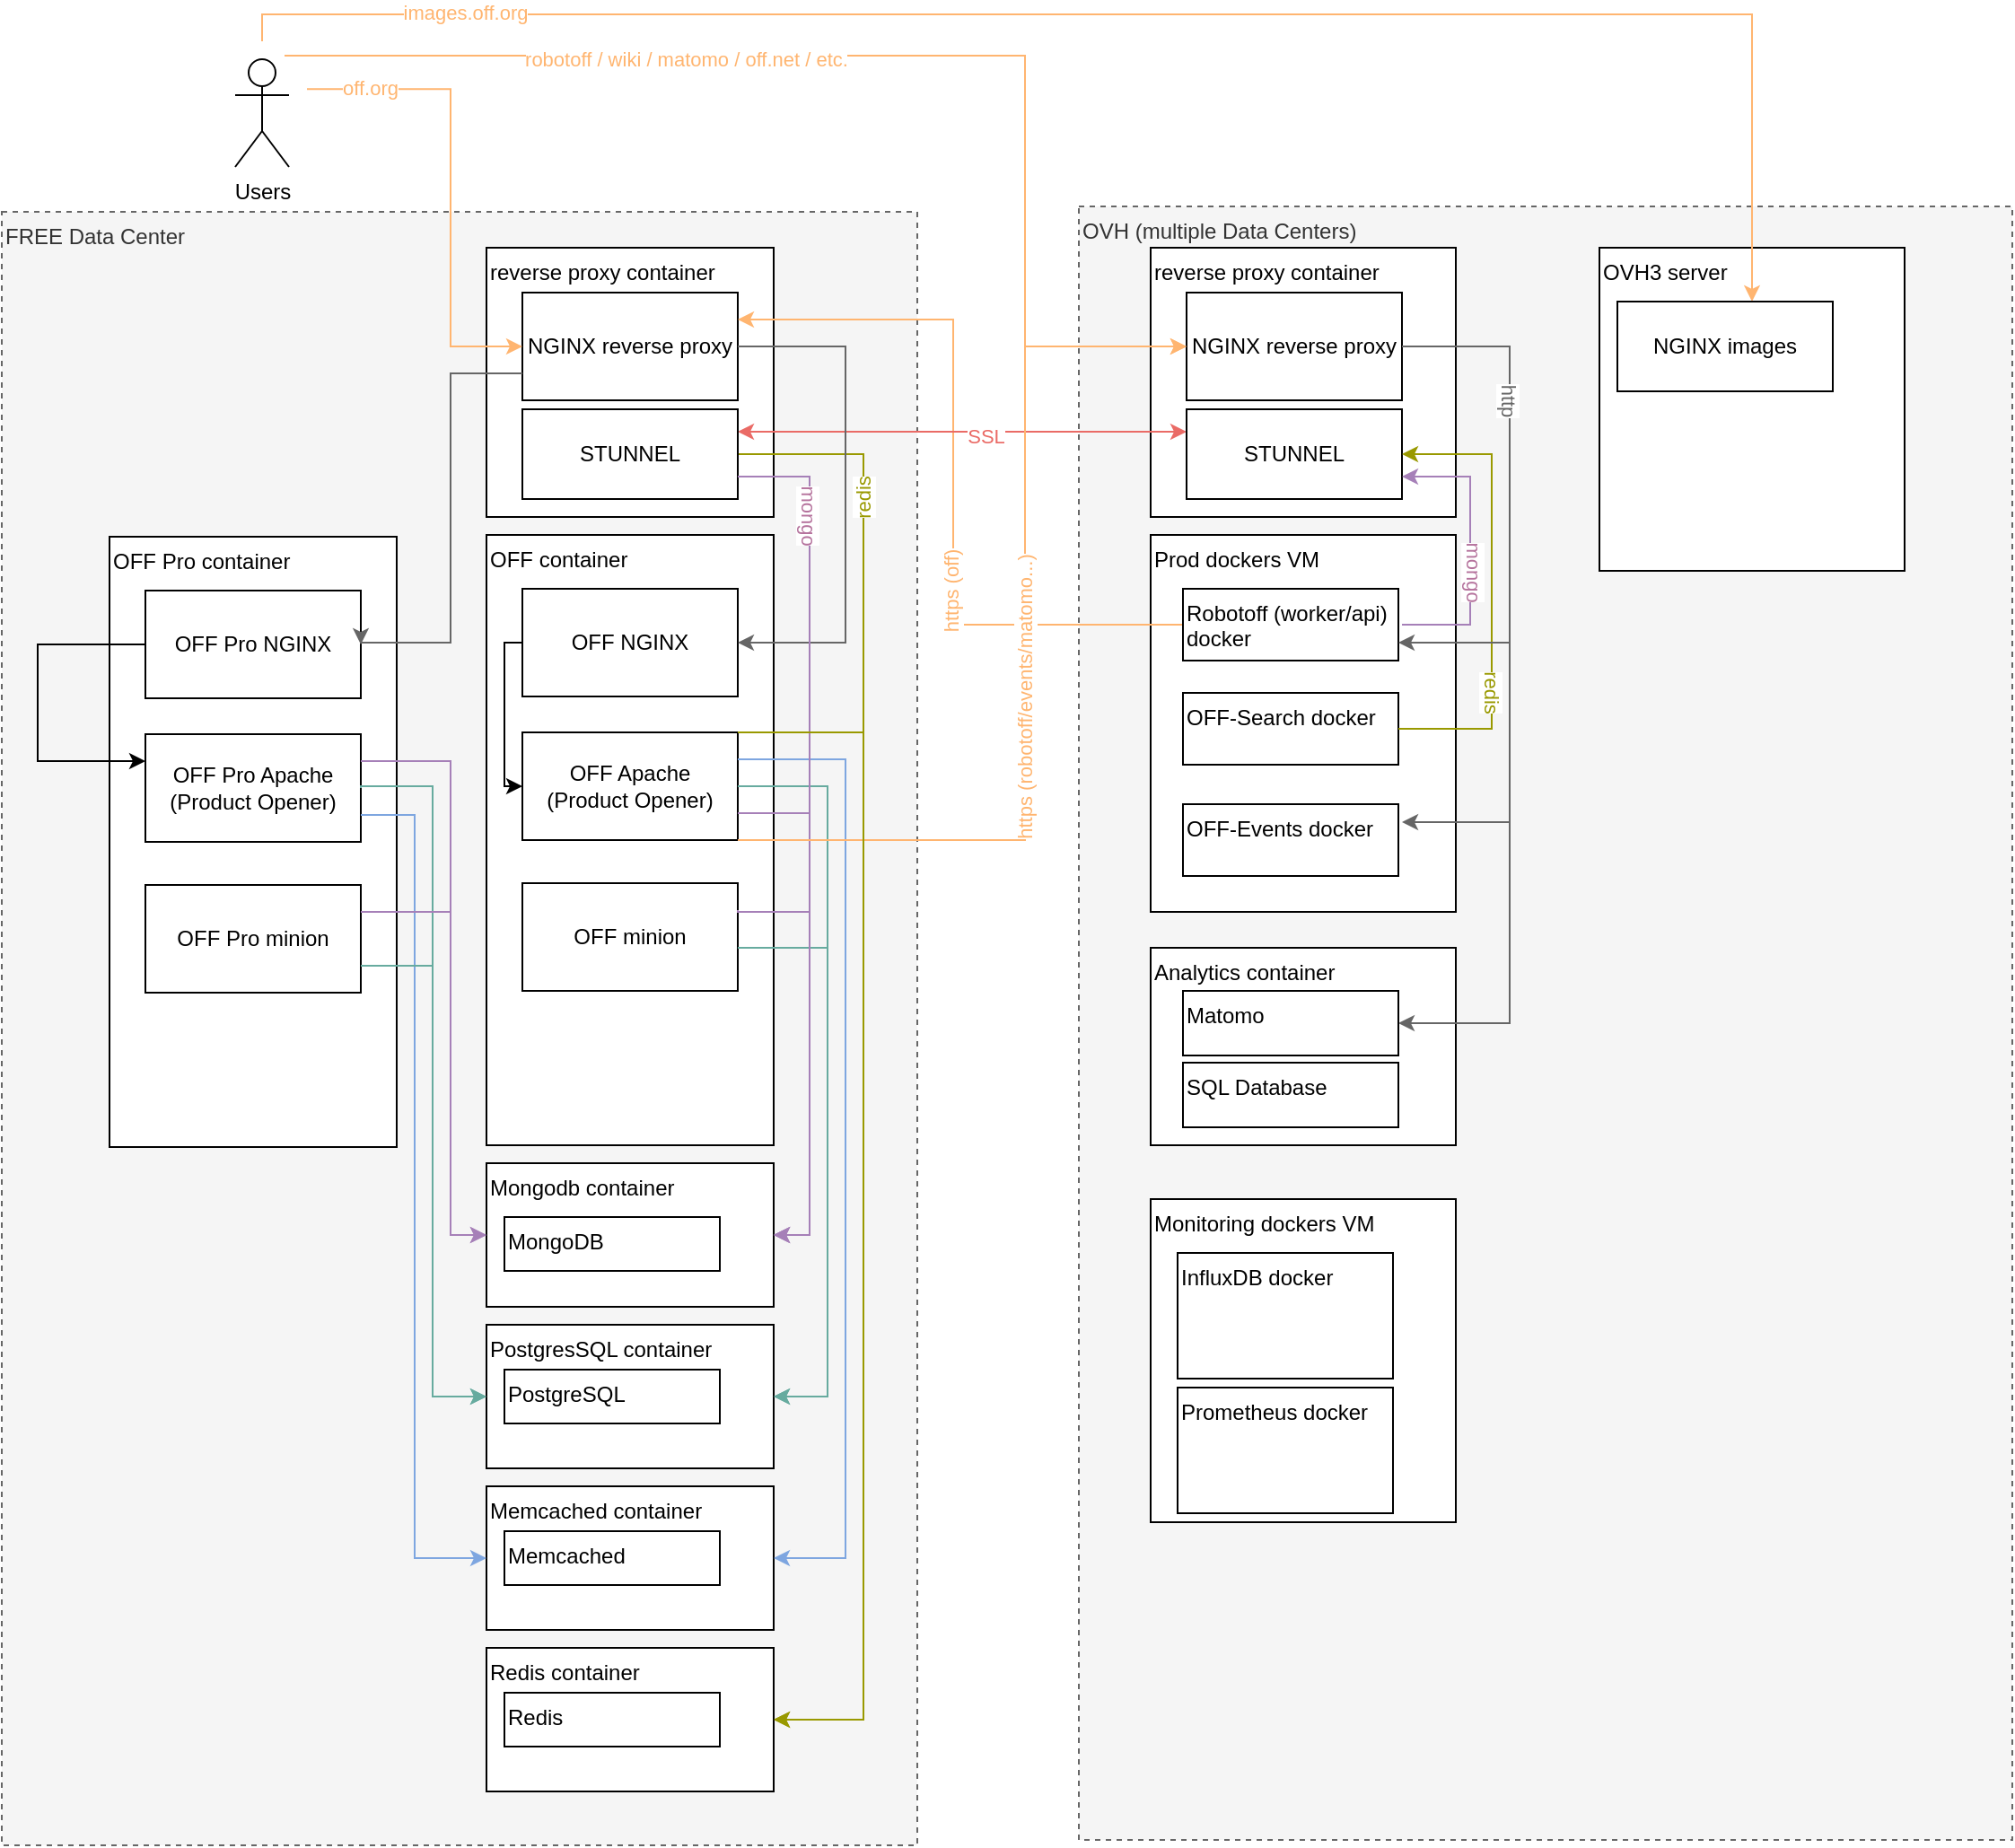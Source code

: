 <mxfile version="20.7.4" type="device"><diagram name="Page-1" id="8LR-lFT1zi9tg1Jh40Lg"><mxGraphModel dx="1024" dy="621" grid="1" gridSize="10" guides="1" tooltips="1" connect="1" arrows="1" fold="1" page="1" pageScale="1" pageWidth="827" pageHeight="1169" math="0" shadow="0"><root><mxCell id="0"/><mxCell id="1" parent="0"/><mxCell id="ETfwTTPlE2CNZkSLivcO-3" value="OVH (multiple Data Centers)" style="rounded=0;whiteSpace=wrap;html=1;dashed=1;fillColor=#f5f5f5;align=left;verticalAlign=top;fontColor=#333333;strokeColor=#666666;" vertex="1" parent="1"><mxGeometry x="810" y="157" width="520" height="910" as="geometry"/></mxCell><mxCell id="ETfwTTPlE2CNZkSLivcO-2" value="FREE Data Center" style="rounded=0;whiteSpace=wrap;html=1;dashed=1;fillColor=#f5f5f5;align=left;verticalAlign=top;fontColor=#333333;strokeColor=#666666;" vertex="1" parent="1"><mxGeometry x="210" y="160" width="510" height="910" as="geometry"/></mxCell><mxCell id="yYa4orSteGnxGABYOPjw-11" value="Prod dockers VM" style="rounded=0;whiteSpace=wrap;html=1;align=left;verticalAlign=top;" parent="1" vertex="1"><mxGeometry x="850" y="340" width="170" height="210" as="geometry"/></mxCell><mxCell id="yYa4orSteGnxGABYOPjw-2" value="reverse proxy container" style="rounded=0;whiteSpace=wrap;html=1;align=left;verticalAlign=top;" parent="1" vertex="1"><mxGeometry x="480" y="180" width="160" height="150" as="geometry"/></mxCell><mxCell id="yYa4orSteGnxGABYOPjw-1" value="NGINX reverse proxy" style="rounded=0;whiteSpace=wrap;html=1;" parent="1" vertex="1"><mxGeometry x="500" y="205" width="120" height="60" as="geometry"/></mxCell><mxCell id="yYa4orSteGnxGABYOPjw-3" value="OFF container&lt;br&gt;" style="rounded=0;whiteSpace=wrap;html=1;align=left;verticalAlign=top;" parent="1" vertex="1"><mxGeometry x="480" y="340" width="160" height="340" as="geometry"/></mxCell><mxCell id="yYa4orSteGnxGABYOPjw-4" value="OFF NGINX" style="rounded=0;whiteSpace=wrap;html=1;" parent="1" vertex="1"><mxGeometry x="500" y="370" width="120" height="60" as="geometry"/></mxCell><mxCell id="ohNa6ZJnyOCeH464Z6VT-34" style="edgeStyle=orthogonalEdgeStyle;rounded=0;orthogonalLoop=1;jettySize=auto;html=1;entryX=1;entryY=0.5;entryDx=0;entryDy=0;strokeColor=#999900;fontColor=#FFB570;startArrow=classic;startFill=1;exitX=1;exitY=0.5;exitDx=0;exitDy=0;endArrow=none;endFill=0;" parent="1" source="ETfwTTPlE2CNZkSLivcO-4" target="yYa4orSteGnxGABYOPjw-18" edge="1"><mxGeometry relative="1" as="geometry"><Array as="points"><mxPoint x="690" y="1000"/><mxPoint x="690" y="295"/></Array></mxGeometry></mxCell><mxCell id="yYa4orSteGnxGABYOPjw-5" value="OFF Apache&lt;br&gt;(Product Opener)" style="rounded=0;whiteSpace=wrap;html=1;" parent="1" vertex="1"><mxGeometry x="500" y="450" width="120" height="60" as="geometry"/></mxCell><mxCell id="yYa4orSteGnxGABYOPjw-6" value="OFF minion" style="rounded=0;whiteSpace=wrap;html=1;" parent="1" vertex="1"><mxGeometry x="500" y="534" width="120" height="60" as="geometry"/></mxCell><mxCell id="yYa4orSteGnxGABYOPjw-7" value="Mongodb container" style="rounded=0;whiteSpace=wrap;html=1;align=left;verticalAlign=top;" parent="1" vertex="1"><mxGeometry x="480" y="690" width="160" height="80" as="geometry"/></mxCell><mxCell id="yYa4orSteGnxGABYOPjw-8" value="PostgresSQL container" style="rounded=0;whiteSpace=wrap;html=1;align=left;verticalAlign=top;" parent="1" vertex="1"><mxGeometry x="480" y="780" width="160" height="80" as="geometry"/></mxCell><mxCell id="yYa4orSteGnxGABYOPjw-9" value="Memcached container" style="rounded=0;whiteSpace=wrap;html=1;align=left;verticalAlign=top;" parent="1" vertex="1"><mxGeometry x="480" y="870" width="160" height="80" as="geometry"/></mxCell><mxCell id="ohNa6ZJnyOCeH464Z6VT-30" style="edgeStyle=orthogonalEdgeStyle;rounded=0;orthogonalLoop=1;jettySize=auto;html=1;entryX=1;entryY=0.25;entryDx=0;entryDy=0;strokeColor=#FFB570;fontColor=#FFB570;startArrow=none;startFill=0;" parent="1" source="yYa4orSteGnxGABYOPjw-10" target="yYa4orSteGnxGABYOPjw-1" edge="1"><mxGeometry relative="1" as="geometry"><Array as="points"><mxPoint x="740" y="390"/><mxPoint x="740" y="220"/></Array></mxGeometry></mxCell><mxCell id="ohNa6ZJnyOCeH464Z6VT-43" value="https (off)" style="edgeLabel;html=1;align=center;verticalAlign=middle;resizable=0;points=[];fontColor=#FFB570;rotation=270;" parent="ohNa6ZJnyOCeH464Z6VT-30" vertex="1" connectable="0"><mxGeometry x="-0.298" y="1" relative="1" as="geometry"><mxPoint as="offset"/></mxGeometry></mxCell><mxCell id="yYa4orSteGnxGABYOPjw-10" value="Robotoff (worker/api) docker" style="rounded=0;whiteSpace=wrap;html=1;align=left;verticalAlign=top;" parent="1" vertex="1"><mxGeometry x="868" y="370" width="120" height="40" as="geometry"/></mxCell><mxCell id="yYa4orSteGnxGABYOPjw-12" value="Monitoring dockers VM" style="rounded=0;whiteSpace=wrap;html=1;align=left;verticalAlign=top;" parent="1" vertex="1"><mxGeometry x="850" y="710" width="170" height="180" as="geometry"/></mxCell><mxCell id="yYa4orSteGnxGABYOPjw-13" value="InfluxDB docker" style="rounded=0;whiteSpace=wrap;html=1;align=left;verticalAlign=top;" parent="1" vertex="1"><mxGeometry x="865" y="740" width="120" height="70" as="geometry"/></mxCell><mxCell id="yYa4orSteGnxGABYOPjw-14" value="reverse proxy container" style="rounded=0;whiteSpace=wrap;html=1;align=left;verticalAlign=top;" parent="1" vertex="1"><mxGeometry x="850" y="180" width="170" height="150" as="geometry"/></mxCell><mxCell id="yYa4orSteGnxGABYOPjw-16" value="NGINX reverse proxy" style="rounded=0;whiteSpace=wrap;html=1;" parent="1" vertex="1"><mxGeometry x="870" y="205" width="120" height="60" as="geometry"/></mxCell><mxCell id="ohNa6ZJnyOCeH464Z6VT-17" style="edgeStyle=orthogonalEdgeStyle;rounded=0;orthogonalLoop=1;jettySize=auto;html=1;entryX=1;entryY=0.25;entryDx=0;entryDy=0;strokeColor=#EA6B66;startArrow=classic;startFill=1;exitX=0;exitY=0.25;exitDx=0;exitDy=0;" parent="1" source="yYa4orSteGnxGABYOPjw-17" target="yYa4orSteGnxGABYOPjw-18" edge="1"><mxGeometry relative="1" as="geometry"/></mxCell><mxCell id="ohNa6ZJnyOCeH464Z6VT-44" value="SSL" style="edgeLabel;html=1;align=center;verticalAlign=middle;resizable=0;points=[];fontColor=#EA6B66;" parent="ohNa6ZJnyOCeH464Z6VT-17" vertex="1" connectable="0"><mxGeometry x="-0.1" y="2" relative="1" as="geometry"><mxPoint as="offset"/></mxGeometry></mxCell><mxCell id="yYa4orSteGnxGABYOPjw-17" value="STUNNEL" style="rounded=0;whiteSpace=wrap;html=1;" parent="1" vertex="1"><mxGeometry x="870" y="270" width="120" height="50" as="geometry"/></mxCell><mxCell id="yYa4orSteGnxGABYOPjw-18" value="STUNNEL" style="rounded=0;whiteSpace=wrap;html=1;" parent="1" vertex="1"><mxGeometry x="500" y="270" width="120" height="50" as="geometry"/></mxCell><mxCell id="ohNa6ZJnyOCeH464Z6VT-1" value="OFF Pro container" style="rounded=0;whiteSpace=wrap;html=1;align=left;verticalAlign=top;" parent="1" vertex="1"><mxGeometry x="270" y="341" width="160" height="340" as="geometry"/></mxCell><mxCell id="ohNa6ZJnyOCeH464Z6VT-2" value="OFF Pro NGINX" style="rounded=0;whiteSpace=wrap;html=1;" parent="1" vertex="1"><mxGeometry x="290" y="371" width="120" height="60" as="geometry"/></mxCell><mxCell id="ohNa6ZJnyOCeH464Z6VT-3" value="OFF Pro Apache&lt;br&gt;(Product Opener)" style="rounded=0;whiteSpace=wrap;html=1;" parent="1" vertex="1"><mxGeometry x="290" y="451" width="120" height="60" as="geometry"/></mxCell><mxCell id="ohNa6ZJnyOCeH464Z6VT-4" value="OFF Pro minion" style="rounded=0;whiteSpace=wrap;html=1;" parent="1" vertex="1"><mxGeometry x="290" y="535" width="120" height="60" as="geometry"/></mxCell><mxCell id="ohNa6ZJnyOCeH464Z6VT-5" value="" style="endArrow=classic;html=1;rounded=0;entryX=0;entryY=0.5;entryDx=0;entryDy=0;exitX=1;exitY=0.333;exitDx=0;exitDy=0;exitPerimeter=0;strokeColor=#FFB570;edgeStyle=orthogonalEdgeStyle;" parent="1" source="ohNa6ZJnyOCeH464Z6VT-6" target="yYa4orSteGnxGABYOPjw-1" edge="1"><mxGeometry width="50" height="50" relative="1" as="geometry"><mxPoint x="380" y="235" as="sourcePoint"/><mxPoint x="435" y="130" as="targetPoint"/><Array as="points"><mxPoint x="460" y="92"/><mxPoint x="460" y="235"/></Array></mxGeometry></mxCell><mxCell id="ETfwTTPlE2CNZkSLivcO-18" value="off.org" style="edgeLabel;html=1;align=center;verticalAlign=middle;resizable=0;points=[];fontColor=#FFB570;" vertex="1" connectable="0" parent="ohNa6ZJnyOCeH464Z6VT-5"><mxGeometry x="-0.531" y="1" relative="1" as="geometry"><mxPoint x="-27" as="offset"/></mxGeometry></mxCell><mxCell id="ohNa6ZJnyOCeH464Z6VT-6" value="Users" style="shape=umlActor;verticalLabelPosition=bottom;verticalAlign=top;html=1;outlineConnect=0;perimeterSpacing=10;" parent="1" vertex="1"><mxGeometry x="340" y="75" width="30" height="60" as="geometry"/></mxCell><mxCell id="ohNa6ZJnyOCeH464Z6VT-8" value="" style="endArrow=classic;html=1;rounded=0;exitX=1;exitY=0.5;exitDx=0;exitDy=0;entryX=1;entryY=0.5;entryDx=0;entryDy=0;edgeStyle=orthogonalEdgeStyle;strokeColor=#666666;" parent="1" source="yYa4orSteGnxGABYOPjw-1" target="yYa4orSteGnxGABYOPjw-4" edge="1"><mxGeometry width="50" height="50" relative="1" as="geometry"><mxPoint x="630" y="550" as="sourcePoint"/><mxPoint x="680" y="500" as="targetPoint"/><Array as="points"><mxPoint x="680" y="235"/><mxPoint x="680" y="400"/></Array></mxGeometry></mxCell><mxCell id="ohNa6ZJnyOCeH464Z6VT-9" value="" style="endArrow=classic;html=1;rounded=0;exitX=0;exitY=0.5;exitDx=0;exitDy=0;entryX=0;entryY=0.5;entryDx=0;entryDy=0;strokeColor=default;edgeStyle=orthogonalEdgeStyle;" parent="1" source="yYa4orSteGnxGABYOPjw-4" target="yYa4orSteGnxGABYOPjw-5" edge="1"><mxGeometry width="50" height="50" relative="1" as="geometry"><mxPoint x="630" y="245" as="sourcePoint"/><mxPoint x="630" y="410" as="targetPoint"/></mxGeometry></mxCell><mxCell id="ohNa6ZJnyOCeH464Z6VT-10" value="" style="endArrow=classic;html=1;rounded=0;exitX=1;exitY=0.5;exitDx=0;exitDy=0;entryX=1;entryY=0.5;entryDx=0;entryDy=0;edgeStyle=orthogonalEdgeStyle;strokeColor=#67AB9F;" parent="1" target="yYa4orSteGnxGABYOPjw-8" edge="1"><mxGeometry width="50" height="50" relative="1" as="geometry"><mxPoint x="620" y="570" as="sourcePoint"/><mxPoint x="620" y="735" as="targetPoint"/><Array as="points"><mxPoint x="670" y="570"/><mxPoint x="670" y="820"/></Array></mxGeometry></mxCell><mxCell id="ohNa6ZJnyOCeH464Z6VT-11" value="" style="endArrow=classic;html=1;rounded=0;exitX=1;exitY=0.5;exitDx=0;exitDy=0;edgeStyle=orthogonalEdgeStyle;strokeColor=#67AB9F;entryX=1;entryY=0.5;entryDx=0;entryDy=0;" parent="1" source="yYa4orSteGnxGABYOPjw-5" edge="1" target="yYa4orSteGnxGABYOPjw-8"><mxGeometry width="50" height="50" relative="1" as="geometry"><mxPoint x="630" y="580" as="sourcePoint"/><mxPoint x="640" y="860" as="targetPoint"/><Array as="points"><mxPoint x="670" y="480"/><mxPoint x="670" y="820"/></Array></mxGeometry></mxCell><mxCell id="ohNa6ZJnyOCeH464Z6VT-12" value="" style="endArrow=classic;html=1;rounded=0;exitX=1;exitY=0.75;exitDx=0;exitDy=0;edgeStyle=orthogonalEdgeStyle;strokeColor=#A680B8;entryX=1;entryY=0.5;entryDx=0;entryDy=0;" parent="1" source="yYa4orSteGnxGABYOPjw-5" target="yYa4orSteGnxGABYOPjw-7" edge="1"><mxGeometry width="50" height="50" relative="1" as="geometry"><mxPoint x="630" y="490" as="sourcePoint"/><mxPoint x="650" y="870" as="targetPoint"/><Array as="points"><mxPoint x="660" y="495"/><mxPoint x="660" y="730"/></Array></mxGeometry></mxCell><mxCell id="ohNa6ZJnyOCeH464Z6VT-13" value="" style="endArrow=classic;html=1;rounded=0;exitX=1;exitY=0.25;exitDx=0;exitDy=0;edgeStyle=orthogonalEdgeStyle;strokeColor=#7EA6E0;entryX=1;entryY=0.5;entryDx=0;entryDy=0;" parent="1" source="yYa4orSteGnxGABYOPjw-5" target="yYa4orSteGnxGABYOPjw-9" edge="1"><mxGeometry width="50" height="50" relative="1" as="geometry"><mxPoint x="620" y="500" as="sourcePoint"/><mxPoint x="640" y="785" as="targetPoint"/><Array as="points"><mxPoint x="680" y="465"/><mxPoint x="680" y="910"/></Array></mxGeometry></mxCell><mxCell id="ohNa6ZJnyOCeH464Z6VT-15" value="" style="endArrow=classic;html=1;rounded=0;exitX=1;exitY=0.75;exitDx=0;exitDy=0;edgeStyle=orthogonalEdgeStyle;strokeColor=#A680B8;entryX=1;entryY=0.5;entryDx=0;entryDy=0;" parent="1" source="yYa4orSteGnxGABYOPjw-18" edge="1" target="yYa4orSteGnxGABYOPjw-7"><mxGeometry width="50" height="50" relative="1" as="geometry"><mxPoint x="620" y="500" as="sourcePoint"/><mxPoint x="640" y="730" as="targetPoint"/><Array as="points"><mxPoint x="660" y="308"/><mxPoint x="660" y="730"/></Array></mxGeometry></mxCell><mxCell id="ohNa6ZJnyOCeH464Z6VT-39" value="mongo" style="edgeLabel;html=1;align=center;verticalAlign=middle;resizable=0;points=[];fontColor=#B5739D;rotation=90;" parent="ohNa6ZJnyOCeH464Z6VT-15" vertex="1" connectable="0"><mxGeometry x="-0.752" y="-2" relative="1" as="geometry"><mxPoint x="2" y="1" as="offset"/></mxGeometry></mxCell><mxCell id="ohNa6ZJnyOCeH464Z6VT-16" value="" style="endArrow=classic;html=1;rounded=0;edgeStyle=orthogonalEdgeStyle;strokeColor=#A680B8;entryX=1;entryY=0.75;entryDx=0;entryDy=0;" parent="1" target="yYa4orSteGnxGABYOPjw-17" edge="1"><mxGeometry width="50" height="50" relative="1" as="geometry"><mxPoint x="990" y="390" as="sourcePoint"/><mxPoint x="1008" y="738.5" as="targetPoint"/><Array as="points"><mxPoint x="1028" y="390"/><mxPoint x="1028" y="308"/></Array></mxGeometry></mxCell><mxCell id="ohNa6ZJnyOCeH464Z6VT-29" value="&lt;font color=&quot;#b5739d&quot;&gt;mongo&lt;/font&gt;" style="edgeLabel;html=1;align=center;verticalAlign=middle;resizable=0;points=[];rotation=90;" parent="ohNa6ZJnyOCeH464Z6VT-16" vertex="1" connectable="0"><mxGeometry x="-0.356" y="2" relative="1" as="geometry"><mxPoint x="4" y="-17" as="offset"/></mxGeometry></mxCell><mxCell id="ohNa6ZJnyOCeH464Z6VT-18" value="OFF-Search docker" style="rounded=0;whiteSpace=wrap;html=1;align=left;verticalAlign=top;" parent="1" vertex="1"><mxGeometry x="868" y="428" width="120" height="40" as="geometry"/></mxCell><mxCell id="ohNa6ZJnyOCeH464Z6VT-19" value="Prometheus docker" style="rounded=0;whiteSpace=wrap;html=1;align=left;verticalAlign=top;" parent="1" vertex="1"><mxGeometry x="865" y="815" width="120" height="70" as="geometry"/></mxCell><mxCell id="ohNa6ZJnyOCeH464Z6VT-20" value="OFF-Events docker" style="rounded=0;whiteSpace=wrap;html=1;align=left;verticalAlign=top;" parent="1" vertex="1"><mxGeometry x="868" y="490" width="120" height="40" as="geometry"/></mxCell><mxCell id="ohNa6ZJnyOCeH464Z6VT-21" value="" style="endArrow=classic;html=1;rounded=0;edgeStyle=orthogonalEdgeStyle;strokeColor=#A680B8;entryX=0;entryY=0.5;entryDx=0;entryDy=0;exitX=1;exitY=0.25;exitDx=0;exitDy=0;" parent="1" source="ohNa6ZJnyOCeH464Z6VT-3" target="yYa4orSteGnxGABYOPjw-7" edge="1"><mxGeometry width="50" height="50" relative="1" as="geometry"><mxPoint x="430" y="410" as="sourcePoint"/><mxPoint x="450" y="865" as="targetPoint"/><Array as="points"><mxPoint x="460" y="466"/><mxPoint x="460" y="730"/></Array></mxGeometry></mxCell><mxCell id="ohNa6ZJnyOCeH464Z6VT-22" value="" style="endArrow=classic;html=1;rounded=0;exitX=1;exitY=0.5;exitDx=0;exitDy=0;edgeStyle=orthogonalEdgeStyle;strokeColor=#67AB9F;entryX=0;entryY=0.5;entryDx=0;entryDy=0;" parent="1" source="ohNa6ZJnyOCeH464Z6VT-3" target="yYa4orSteGnxGABYOPjw-8" edge="1"><mxGeometry width="50" height="50" relative="1" as="geometry"><mxPoint x="410" y="490" as="sourcePoint"/><mxPoint x="430" y="870" as="targetPoint"/><Array as="points"><mxPoint x="450" y="480"/><mxPoint x="450" y="820"/></Array></mxGeometry></mxCell><mxCell id="ohNa6ZJnyOCeH464Z6VT-23" value="" style="endArrow=classic;html=1;rounded=0;exitX=1;exitY=0.75;exitDx=0;exitDy=0;edgeStyle=orthogonalEdgeStyle;strokeColor=#7EA6E0;entryX=0;entryY=0.5;entryDx=0;entryDy=0;" parent="1" source="ohNa6ZJnyOCeH464Z6VT-3" target="yYa4orSteGnxGABYOPjw-9" edge="1"><mxGeometry width="50" height="50" relative="1" as="geometry"><mxPoint x="410.0" y="490" as="sourcePoint"/><mxPoint x="430.0" y="985" as="targetPoint"/><Array as="points"><mxPoint x="440" y="496"/><mxPoint x="440" y="910"/></Array></mxGeometry></mxCell><mxCell id="ohNa6ZJnyOCeH464Z6VT-24" value="" style="endArrow=classic;html=1;rounded=0;edgeStyle=orthogonalEdgeStyle;strokeColor=#67AB9F;exitX=1;exitY=0.75;exitDx=0;exitDy=0;entryX=0;entryY=0.5;entryDx=0;entryDy=0;" parent="1" source="ohNa6ZJnyOCeH464Z6VT-4" edge="1" target="yYa4orSteGnxGABYOPjw-8"><mxGeometry width="50" height="50" relative="1" as="geometry"><mxPoint x="410" y="570" as="sourcePoint"/><mxPoint x="480" y="860" as="targetPoint"/><Array as="points"><mxPoint x="450" y="580"/><mxPoint x="450" y="820"/></Array></mxGeometry></mxCell><mxCell id="ohNa6ZJnyOCeH464Z6VT-25" value="" style="endArrow=classic;html=1;rounded=0;edgeStyle=orthogonalEdgeStyle;strokeColor=#A680B8;entryX=0;entryY=0.5;entryDx=0;entryDy=0;exitX=1;exitY=0.25;exitDx=0;exitDy=0;" parent="1" source="ohNa6ZJnyOCeH464Z6VT-4" target="yYa4orSteGnxGABYOPjw-7" edge="1"><mxGeometry width="50" height="50" relative="1" as="geometry"><mxPoint x="420.0" y="476.0" as="sourcePoint"/><mxPoint x="490.0" y="760" as="targetPoint"/><Array as="points"><mxPoint x="460" y="550"/><mxPoint x="460" y="730"/></Array></mxGeometry></mxCell><mxCell id="ohNa6ZJnyOCeH464Z6VT-26" value="" style="endArrow=classic;html=1;rounded=0;exitX=1;exitY=0.25;exitDx=0;exitDy=0;edgeStyle=orthogonalEdgeStyle;strokeColor=#A680B8;entryX=1;entryY=0.5;entryDx=0;entryDy=0;" parent="1" source="yYa4orSteGnxGABYOPjw-6" target="yYa4orSteGnxGABYOPjw-7" edge="1"><mxGeometry width="50" height="50" relative="1" as="geometry"><mxPoint x="630.0" y="505" as="sourcePoint"/><mxPoint x="650.0" y="760" as="targetPoint"/><Array as="points"><mxPoint x="620" y="550"/><mxPoint x="660" y="550"/><mxPoint x="660" y="730"/></Array></mxGeometry></mxCell><mxCell id="ohNa6ZJnyOCeH464Z6VT-27" value="" style="endArrow=classic;html=1;rounded=0;exitX=0;exitY=0.5;exitDx=0;exitDy=0;entryX=0;entryY=0.25;entryDx=0;entryDy=0;strokeColor=default;edgeStyle=orthogonalEdgeStyle;" parent="1" source="ohNa6ZJnyOCeH464Z6VT-2" target="ohNa6ZJnyOCeH464Z6VT-3" edge="1"><mxGeometry width="50" height="50" relative="1" as="geometry"><mxPoint x="510" y="410" as="sourcePoint"/><mxPoint x="510" y="490" as="targetPoint"/><Array as="points"><mxPoint x="230" y="401"/><mxPoint x="230" y="466"/></Array></mxGeometry></mxCell><mxCell id="ohNa6ZJnyOCeH464Z6VT-28" value="" style="endArrow=classic;html=1;rounded=0;exitX=0;exitY=0.75;exitDx=0;exitDy=0;entryX=1;entryY=0.5;entryDx=0;entryDy=0;edgeStyle=orthogonalEdgeStyle;strokeColor=#666666;" parent="1" source="yYa4orSteGnxGABYOPjw-1" target="ohNa6ZJnyOCeH464Z6VT-2" edge="1"><mxGeometry width="50" height="50" relative="1" as="geometry"><mxPoint x="400" y="260" as="sourcePoint"/><mxPoint x="400" y="425" as="targetPoint"/><Array as="points"><mxPoint x="460" y="250"/><mxPoint x="460" y="400"/></Array></mxGeometry></mxCell><mxCell id="ohNa6ZJnyOCeH464Z6VT-33" value="" style="endArrow=classic;html=1;rounded=0;strokeColor=#FFB570;fontColor=#FFB570;edgeStyle=orthogonalEdgeStyle;entryX=0;entryY=0.5;entryDx=0;entryDy=0;exitX=1;exitY=1;exitDx=0;exitDy=0;" parent="1" source="yYa4orSteGnxGABYOPjw-5" edge="1" target="yYa4orSteGnxGABYOPjw-16"><mxGeometry width="50" height="50" relative="1" as="geometry"><mxPoint x="660" y="509.98" as="sourcePoint"/><mxPoint x="850.0" y="234.98" as="targetPoint"/><Array as="points"><mxPoint x="780" y="510"/><mxPoint x="780" y="235"/></Array></mxGeometry></mxCell><mxCell id="ohNa6ZJnyOCeH464Z6VT-42" value="https (robotoff/events/matomo...)" style="edgeLabel;html=1;align=center;verticalAlign=middle;resizable=0;points=[];fontColor=#FFB570;rotation=270;" parent="ohNa6ZJnyOCeH464Z6VT-33" vertex="1" connectable="0"><mxGeometry x="-0.5" y="-2" relative="1" as="geometry"><mxPoint x="28" y="-81" as="offset"/></mxGeometry></mxCell><mxCell id="ohNa6ZJnyOCeH464Z6VT-37" style="edgeStyle=orthogonalEdgeStyle;rounded=0;orthogonalLoop=1;jettySize=auto;html=1;strokeColor=#999900;fontColor=#FFB570;startArrow=classic;startFill=1;exitX=1;exitY=0.5;exitDx=0;exitDy=0;entryX=1;entryY=0.5;entryDx=0;entryDy=0;endArrow=none;endFill=0;" parent="1" source="yYa4orSteGnxGABYOPjw-17" target="ohNa6ZJnyOCeH464Z6VT-18" edge="1"><mxGeometry relative="1" as="geometry"><mxPoint x="990.03" y="581.25" as="sourcePoint"/><mxPoint x="990" y="440" as="targetPoint"/><Array as="points"><mxPoint x="1040" y="295"/><mxPoint x="1040" y="448"/></Array></mxGeometry></mxCell><mxCell id="ohNa6ZJnyOCeH464Z6VT-38" value="redis" style="edgeLabel;html=1;align=center;verticalAlign=middle;resizable=0;points=[];fontColor=#999900;rotation=90;" parent="ohNa6ZJnyOCeH464Z6VT-37" vertex="1" connectable="0"><mxGeometry x="0.318" y="-1" relative="1" as="geometry"><mxPoint x="1" y="14" as="offset"/></mxGeometry></mxCell><mxCell id="ohNa6ZJnyOCeH464Z6VT-40" value="" style="endArrow=classic;html=1;rounded=0;exitX=1;exitY=0.5;exitDx=0;exitDy=0;entryX=1;entryY=0.75;entryDx=0;entryDy=0;edgeStyle=orthogonalEdgeStyle;strokeColor=#666666;" parent="1" source="yYa4orSteGnxGABYOPjw-16" target="yYa4orSteGnxGABYOPjw-10" edge="1"><mxGeometry width="50" height="50" relative="1" as="geometry"><mxPoint x="990.0" y="230" as="sourcePoint"/><mxPoint x="990.0" y="395" as="targetPoint"/><Array as="points"><mxPoint x="1050" y="235"/><mxPoint x="1050" y="400"/></Array></mxGeometry></mxCell><mxCell id="ohNa6ZJnyOCeH464Z6VT-41" value="" style="endArrow=classic;html=1;rounded=0;edgeStyle=orthogonalEdgeStyle;strokeColor=#666666;exitX=1;exitY=0.5;exitDx=0;exitDy=0;" parent="1" source="yYa4orSteGnxGABYOPjw-16" edge="1"><mxGeometry width="50" height="50" relative="1" as="geometry"><mxPoint x="990" y="230" as="sourcePoint"/><mxPoint x="990" y="500" as="targetPoint"/><Array as="points"><mxPoint x="1050" y="235"/><mxPoint x="1050" y="500"/></Array></mxGeometry></mxCell><mxCell id="ohNa6ZJnyOCeH464Z6VT-45" value="Analytics container" style="rounded=0;whiteSpace=wrap;html=1;align=left;verticalAlign=top;" parent="1" vertex="1"><mxGeometry x="850" y="570" width="170" height="110" as="geometry"/></mxCell><mxCell id="ohNa6ZJnyOCeH464Z6VT-46" value="" style="endArrow=classic;html=1;rounded=0;edgeStyle=orthogonalEdgeStyle;strokeColor=#666666;exitX=1;exitY=0.5;exitDx=0;exitDy=0;entryX=1;entryY=0.5;entryDx=0;entryDy=0;" parent="1" source="yYa4orSteGnxGABYOPjw-16" target="ohNa6ZJnyOCeH464Z6VT-47" edge="1"><mxGeometry width="50" height="50" relative="1" as="geometry"><mxPoint x="990" y="240" as="sourcePoint"/><mxPoint x="1000" y="510" as="targetPoint"/><Array as="points"><mxPoint x="1050" y="235"/><mxPoint x="1050" y="612"/></Array></mxGeometry></mxCell><mxCell id="ohNa6ZJnyOCeH464Z6VT-49" value="http" style="edgeLabel;html=1;align=center;verticalAlign=middle;resizable=0;points=[];fontColor=#666666;rotation=90;" parent="ohNa6ZJnyOCeH464Z6VT-46" vertex="1" connectable="0"><mxGeometry x="-0.641" y="-3" relative="1" as="geometry"><mxPoint x="3" as="offset"/></mxGeometry></mxCell><mxCell id="ohNa6ZJnyOCeH464Z6VT-47" value="Matomo" style="rounded=0;whiteSpace=wrap;html=1;align=left;verticalAlign=top;" parent="1" vertex="1"><mxGeometry x="868" y="594" width="120" height="36" as="geometry"/></mxCell><mxCell id="ohNa6ZJnyOCeH464Z6VT-48" value="SQL Database" style="rounded=0;whiteSpace=wrap;html=1;align=left;verticalAlign=top;" parent="1" vertex="1"><mxGeometry x="868" y="634" width="120" height="36" as="geometry"/></mxCell><mxCell id="ohNa6ZJnyOCeH464Z6VT-50" value="" style="endArrow=classic;html=1;rounded=0;entryX=0;entryY=0.5;entryDx=0;entryDy=0;strokeColor=#FFB570;edgeStyle=orthogonalEdgeStyle;exitX=0.75;exitY=0.1;exitDx=0;exitDy=0;exitPerimeter=0;" parent="1" source="ohNa6ZJnyOCeH464Z6VT-6" target="yYa4orSteGnxGABYOPjw-16" edge="1"><mxGeometry width="50" height="50" relative="1" as="geometry"><mxPoint x="355" y="245" as="sourcePoint"/><mxPoint x="550" y="245" as="targetPoint"/><Array as="points"><mxPoint x="780" y="73"/><mxPoint x="780" y="235"/></Array></mxGeometry></mxCell><mxCell id="ETfwTTPlE2CNZkSLivcO-17" value="robotoff / wiki / matomo / off.net / etc." style="edgeLabel;html=1;align=center;verticalAlign=middle;resizable=0;points=[];fontColor=#FFB570;" vertex="1" connectable="0" parent="ohNa6ZJnyOCeH464Z6VT-50"><mxGeometry x="0.152" y="1" relative="1" as="geometry"><mxPoint x="-160" y="3" as="offset"/></mxGeometry></mxCell><mxCell id="ohNa6ZJnyOCeH464Z6VT-51" value="MongoDB" style="rounded=0;whiteSpace=wrap;html=1;align=left;verticalAlign=top;" parent="1" vertex="1"><mxGeometry x="490" y="720" width="120" height="30" as="geometry"/></mxCell><mxCell id="ohNa6ZJnyOCeH464Z6VT-52" value="PostgreSQL" style="rounded=0;whiteSpace=wrap;html=1;align=left;verticalAlign=top;" parent="1" vertex="1"><mxGeometry x="490" y="805" width="120" height="30" as="geometry"/></mxCell><mxCell id="ohNa6ZJnyOCeH464Z6VT-53" value="Memcached" style="rounded=0;whiteSpace=wrap;html=1;align=left;verticalAlign=top;" parent="1" vertex="1"><mxGeometry x="490" y="895" width="120" height="30" as="geometry"/></mxCell><mxCell id="ETfwTTPlE2CNZkSLivcO-4" value="Redis container" style="rounded=0;whiteSpace=wrap;html=1;align=left;verticalAlign=top;" vertex="1" parent="1"><mxGeometry x="480" y="960" width="160" height="80" as="geometry"/></mxCell><mxCell id="ETfwTTPlE2CNZkSLivcO-5" value="Redis" style="rounded=0;whiteSpace=wrap;html=1;align=left;verticalAlign=top;" vertex="1" parent="1"><mxGeometry x="490" y="985" width="120" height="30" as="geometry"/></mxCell><mxCell id="ETfwTTPlE2CNZkSLivcO-6" style="edgeStyle=orthogonalEdgeStyle;rounded=0;orthogonalLoop=1;jettySize=auto;html=1;entryX=1;entryY=0;entryDx=0;entryDy=0;strokeColor=#999900;fontColor=#FFB570;startArrow=classic;startFill=1;endArrow=none;endFill=0;exitX=1;exitY=0.5;exitDx=0;exitDy=0;" edge="1" parent="1" source="ETfwTTPlE2CNZkSLivcO-4" target="yYa4orSteGnxGABYOPjw-5"><mxGeometry relative="1" as="geometry"><Array as="points"><mxPoint x="690" y="1000"/><mxPoint x="690" y="450"/></Array><mxPoint x="730" y="480" as="sourcePoint"/><mxPoint x="630" y="317.5" as="targetPoint"/></mxGeometry></mxCell><mxCell id="ETfwTTPlE2CNZkSLivcO-7" value="redis" style="edgeLabel;html=1;align=center;verticalAlign=middle;resizable=0;points=[];fontColor=#999900;rotation=270;" vertex="1" connectable="0" parent="ETfwTTPlE2CNZkSLivcO-6"><mxGeometry x="0.318" y="-1" relative="1" as="geometry"><mxPoint x="-1" y="-289" as="offset"/></mxGeometry></mxCell><mxCell id="ETfwTTPlE2CNZkSLivcO-11" value="OVH3 server" style="rounded=0;whiteSpace=wrap;html=1;align=left;verticalAlign=top;" vertex="1" parent="1"><mxGeometry x="1100" y="180" width="170" height="180" as="geometry"/></mxCell><mxCell id="ETfwTTPlE2CNZkSLivcO-12" value="" style="endArrow=classic;html=1;rounded=0;strokeColor=#FFB570;edgeStyle=orthogonalEdgeStyle;exitX=0.5;exitY=0;exitDx=0;exitDy=0;exitPerimeter=0;" edge="1" parent="1" source="ohNa6ZJnyOCeH464Z6VT-6" target="ETfwTTPlE2CNZkSLivcO-14"><mxGeometry width="50" height="50" relative="1" as="geometry"><mxPoint x="372.5" y="91" as="sourcePoint"/><mxPoint x="880" y="245" as="targetPoint"/><Array as="points"><mxPoint x="355" y="50"/><mxPoint x="1185" y="50"/></Array></mxGeometry></mxCell><mxCell id="ETfwTTPlE2CNZkSLivcO-19" value="images.off.org" style="edgeLabel;html=1;align=center;verticalAlign=middle;resizable=0;points=[];fontColor=#FFB570;" vertex="1" connectable="0" parent="ETfwTTPlE2CNZkSLivcO-12"><mxGeometry x="-0.746" y="1" relative="1" as="geometry"><mxPoint as="offset"/></mxGeometry></mxCell><mxCell id="ETfwTTPlE2CNZkSLivcO-14" value="NGINX images" style="rounded=0;whiteSpace=wrap;html=1;" vertex="1" parent="1"><mxGeometry x="1110" y="210" width="120" height="50" as="geometry"/></mxCell></root></mxGraphModel></diagram></mxfile>